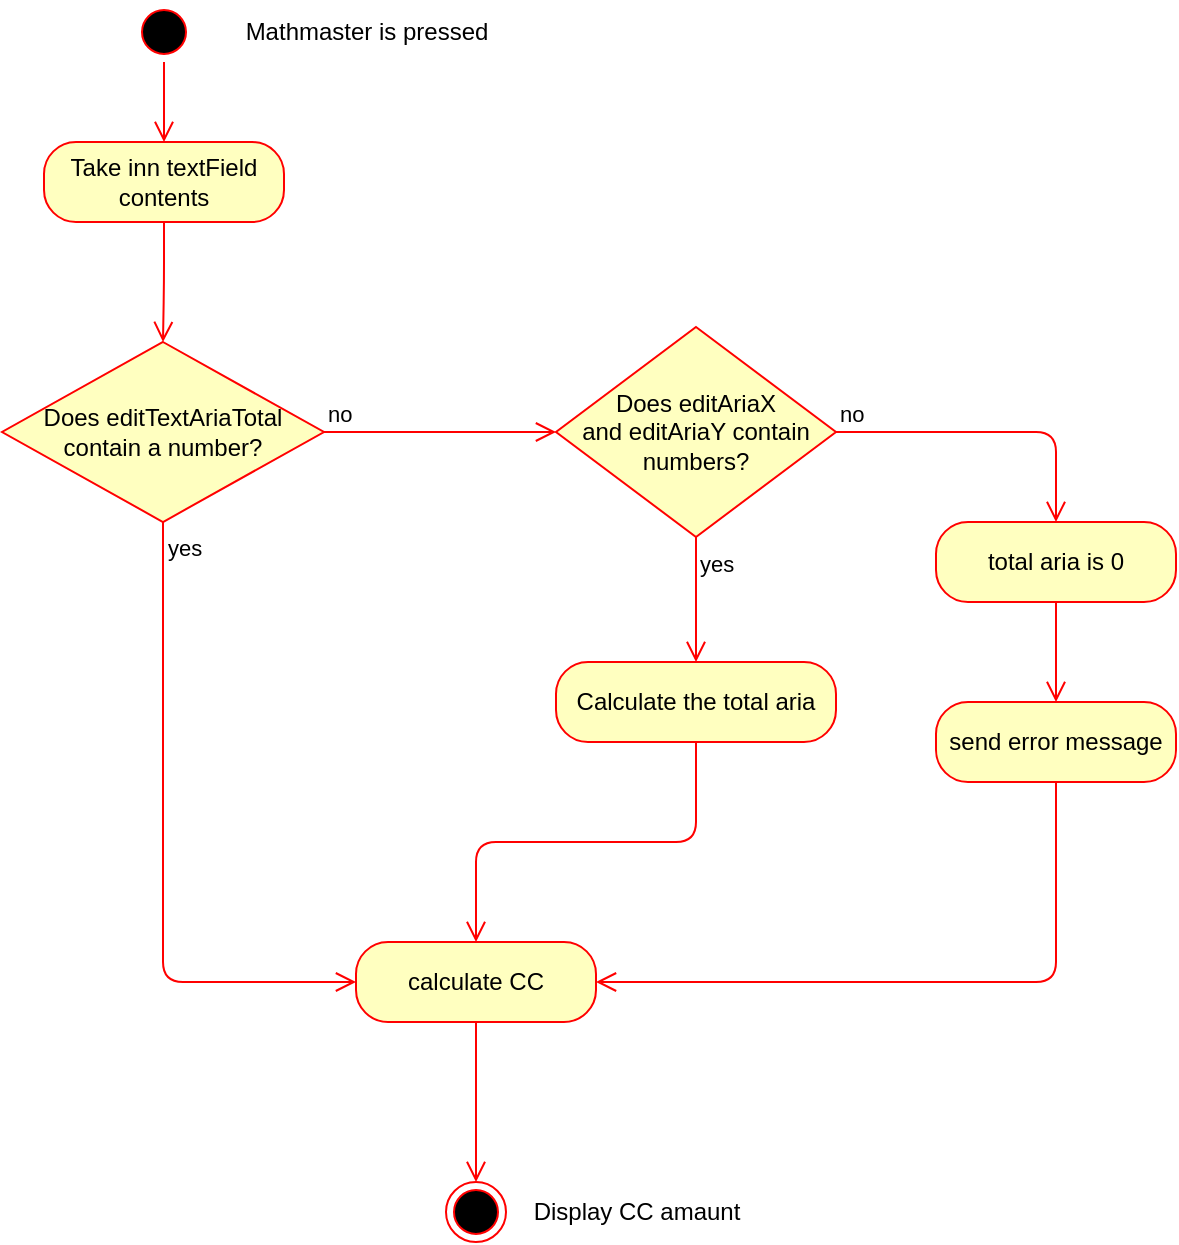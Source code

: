 <mxfile version="13.1.9" type="github"><diagram id="21dFkmxlZsmLOX-I3adI" name="Page-1"><mxGraphModel dx="1422" dy="745" grid="1" gridSize="10" guides="1" tooltips="1" connect="1" arrows="1" fold="1" page="1" pageScale="1" pageWidth="827" pageHeight="1169" math="0" shadow="0"><root><mxCell id="0"/><mxCell id="1" parent="0"/><mxCell id="znze1qlLVVbnAj0_WxEJ-1" value="" style="ellipse;html=1;shape=startState;fillColor=#000000;strokeColor=#ff0000;rotation=0;" vertex="1" parent="1"><mxGeometry x="399" y="130" width="30" height="30" as="geometry"/></mxCell><mxCell id="znze1qlLVVbnAj0_WxEJ-2" value="" style="edgeStyle=orthogonalEdgeStyle;html=1;verticalAlign=bottom;endArrow=open;endSize=8;strokeColor=#ff0000;entryX=0.5;entryY=0;entryDx=0;entryDy=0;" edge="1" source="znze1qlLVVbnAj0_WxEJ-1" parent="1" target="znze1qlLVVbnAj0_WxEJ-3"><mxGeometry relative="1" as="geometry"><mxPoint x="414" y="140" as="targetPoint"/></mxGeometry></mxCell><mxCell id="znze1qlLVVbnAj0_WxEJ-3" value="Take inn textField contents" style="rounded=1;whiteSpace=wrap;html=1;arcSize=40;fontColor=#000000;fillColor=#ffffc0;strokeColor=#ff0000;" vertex="1" parent="1"><mxGeometry x="354" y="200" width="120" height="40" as="geometry"/></mxCell><mxCell id="znze1qlLVVbnAj0_WxEJ-4" value="" style="edgeStyle=orthogonalEdgeStyle;html=1;verticalAlign=bottom;endArrow=open;endSize=8;strokeColor=#ff0000;entryX=0.5;entryY=0;entryDx=0;entryDy=0;" edge="1" source="znze1qlLVVbnAj0_WxEJ-3" parent="1" target="znze1qlLVVbnAj0_WxEJ-5"><mxGeometry relative="1" as="geometry"><mxPoint x="414" y="270" as="targetPoint"/></mxGeometry></mxCell><mxCell id="znze1qlLVVbnAj0_WxEJ-5" value="Does&amp;nbsp;editTextAriaTotal contain a number?" style="rhombus;whiteSpace=wrap;html=1;fillColor=#ffffc0;strokeColor=#ff0000;" vertex="1" parent="1"><mxGeometry x="333" y="300" width="161" height="90" as="geometry"/></mxCell><mxCell id="znze1qlLVVbnAj0_WxEJ-6" value="no" style="edgeStyle=orthogonalEdgeStyle;html=1;align=left;verticalAlign=bottom;endArrow=open;endSize=8;strokeColor=#ff0000;entryX=0;entryY=0.5;entryDx=0;entryDy=0;" edge="1" source="znze1qlLVVbnAj0_WxEJ-5" parent="1" target="znze1qlLVVbnAj0_WxEJ-8"><mxGeometry x="-1" relative="1" as="geometry"><mxPoint x="579" y="360" as="targetPoint"/></mxGeometry></mxCell><mxCell id="znze1qlLVVbnAj0_WxEJ-7" value="yes" style="edgeStyle=orthogonalEdgeStyle;html=1;align=left;verticalAlign=top;endArrow=open;endSize=8;strokeColor=#ff0000;entryX=0;entryY=0.5;entryDx=0;entryDy=0;" edge="1" source="znze1qlLVVbnAj0_WxEJ-5" parent="1" target="znze1qlLVVbnAj0_WxEJ-15"><mxGeometry x="-1" relative="1" as="geometry"><mxPoint x="439" y="440" as="targetPoint"/><Array as="points"><mxPoint x="414" y="620"/></Array></mxGeometry></mxCell><mxCell id="znze1qlLVVbnAj0_WxEJ-8" value="Does&amp;nbsp;editAriaX and&amp;nbsp;editAriaY contain numbers?" style="rhombus;whiteSpace=wrap;html=1;fillColor=#ffffc0;strokeColor=#ff0000;" vertex="1" parent="1"><mxGeometry x="610" y="292.5" width="140" height="105" as="geometry"/></mxCell><mxCell id="znze1qlLVVbnAj0_WxEJ-9" value="no" style="edgeStyle=orthogonalEdgeStyle;html=1;align=left;verticalAlign=bottom;endArrow=open;endSize=8;strokeColor=#ff0000;entryX=0.5;entryY=0;entryDx=0;entryDy=0;" edge="1" source="znze1qlLVVbnAj0_WxEJ-8" parent="1" target="znze1qlLVVbnAj0_WxEJ-11"><mxGeometry x="-1" relative="1" as="geometry"><mxPoint x="790" y="410" as="targetPoint"/><Array as="points"><mxPoint x="860" y="345"/></Array></mxGeometry></mxCell><mxCell id="znze1qlLVVbnAj0_WxEJ-10" value="yes" style="edgeStyle=orthogonalEdgeStyle;html=1;align=left;verticalAlign=top;endArrow=open;endSize=8;strokeColor=#ff0000;entryX=0.5;entryY=0;entryDx=0;entryDy=0;" edge="1" source="znze1qlLVVbnAj0_WxEJ-8" parent="1" target="znze1qlLVVbnAj0_WxEJ-13"><mxGeometry x="-1" relative="1" as="geometry"><mxPoint x="650" y="490" as="targetPoint"/></mxGeometry></mxCell><mxCell id="znze1qlLVVbnAj0_WxEJ-11" value="total aria is 0" style="rounded=1;whiteSpace=wrap;html=1;arcSize=40;fontColor=#000000;fillColor=#ffffc0;strokeColor=#ff0000;" vertex="1" parent="1"><mxGeometry x="800" y="390" width="120" height="40" as="geometry"/></mxCell><mxCell id="znze1qlLVVbnAj0_WxEJ-13" value="Calculate the total aria" style="rounded=1;whiteSpace=wrap;html=1;arcSize=40;fontColor=#000000;fillColor=#ffffc0;strokeColor=#ff0000;" vertex="1" parent="1"><mxGeometry x="610" y="460" width="140" height="40" as="geometry"/></mxCell><mxCell id="znze1qlLVVbnAj0_WxEJ-14" value="" style="edgeStyle=orthogonalEdgeStyle;html=1;verticalAlign=bottom;endArrow=open;endSize=8;strokeColor=#ff0000;entryX=0.5;entryY=0;entryDx=0;entryDy=0;" edge="1" source="znze1qlLVVbnAj0_WxEJ-13" parent="1" target="znze1qlLVVbnAj0_WxEJ-15"><mxGeometry relative="1" as="geometry"><mxPoint x="580" y="570" as="targetPoint"/></mxGeometry></mxCell><mxCell id="znze1qlLVVbnAj0_WxEJ-15" value="calculate CC" style="rounded=1;whiteSpace=wrap;html=1;arcSize=40;fontColor=#000000;fillColor=#ffffc0;strokeColor=#ff0000;" vertex="1" parent="1"><mxGeometry x="510" y="600" width="120" height="40" as="geometry"/></mxCell><mxCell id="znze1qlLVVbnAj0_WxEJ-16" value="" style="edgeStyle=orthogonalEdgeStyle;html=1;verticalAlign=bottom;endArrow=open;endSize=8;strokeColor=#ff0000;entryX=0.5;entryY=0;entryDx=0;entryDy=0;" edge="1" source="znze1qlLVVbnAj0_WxEJ-15" parent="1" target="znze1qlLVVbnAj0_WxEJ-21"><mxGeometry relative="1" as="geometry"><mxPoint x="570" y="700" as="targetPoint"/></mxGeometry></mxCell><mxCell id="znze1qlLVVbnAj0_WxEJ-18" value="" style="edgeStyle=orthogonalEdgeStyle;html=1;verticalAlign=bottom;endArrow=open;endSize=8;strokeColor=#ff0000;entryX=1;entryY=0.5;entryDx=0;entryDy=0;" edge="1" source="znze1qlLVVbnAj0_WxEJ-17" parent="1" target="znze1qlLVVbnAj0_WxEJ-15"><mxGeometry relative="1" as="geometry"><mxPoint x="960" y="635" as="targetPoint"/><Array as="points"><mxPoint x="860" y="620"/></Array></mxGeometry></mxCell><mxCell id="znze1qlLVVbnAj0_WxEJ-17" value="send error message" style="rounded=1;whiteSpace=wrap;html=1;arcSize=40;fontColor=#000000;fillColor=#ffffc0;strokeColor=#ff0000;" vertex="1" parent="1"><mxGeometry x="800" y="480" width="120" height="40" as="geometry"/></mxCell><mxCell id="znze1qlLVVbnAj0_WxEJ-20" value="" style="edgeStyle=orthogonalEdgeStyle;html=1;verticalAlign=bottom;endArrow=open;endSize=8;strokeColor=#ff0000;exitX=0.5;exitY=1;exitDx=0;exitDy=0;entryX=0.5;entryY=0;entryDx=0;entryDy=0;" edge="1" parent="1" source="znze1qlLVVbnAj0_WxEJ-11" target="znze1qlLVVbnAj0_WxEJ-17"><mxGeometry relative="1" as="geometry"><mxPoint x="970" y="645" as="targetPoint"/><mxPoint x="880" y="710" as="sourcePoint"/></mxGeometry></mxCell><mxCell id="znze1qlLVVbnAj0_WxEJ-21" value="" style="ellipse;html=1;shape=endState;fillColor=#000000;strokeColor=#ff0000;" vertex="1" parent="1"><mxGeometry x="555" y="720" width="30" height="30" as="geometry"/></mxCell><mxCell id="znze1qlLVVbnAj0_WxEJ-27" value="Display CC amaunt" style="text;html=1;align=center;verticalAlign=middle;resizable=0;points=[];autosize=1;" vertex="1" parent="1"><mxGeometry x="590" y="725" width="120" height="20" as="geometry"/></mxCell><mxCell id="znze1qlLVVbnAj0_WxEJ-28" value="Mathmaster is pressed" style="text;html=1;align=center;verticalAlign=middle;resizable=0;points=[];autosize=1;" vertex="1" parent="1"><mxGeometry x="445" y="135" width="140" height="20" as="geometry"/></mxCell></root></mxGraphModel></diagram></mxfile>